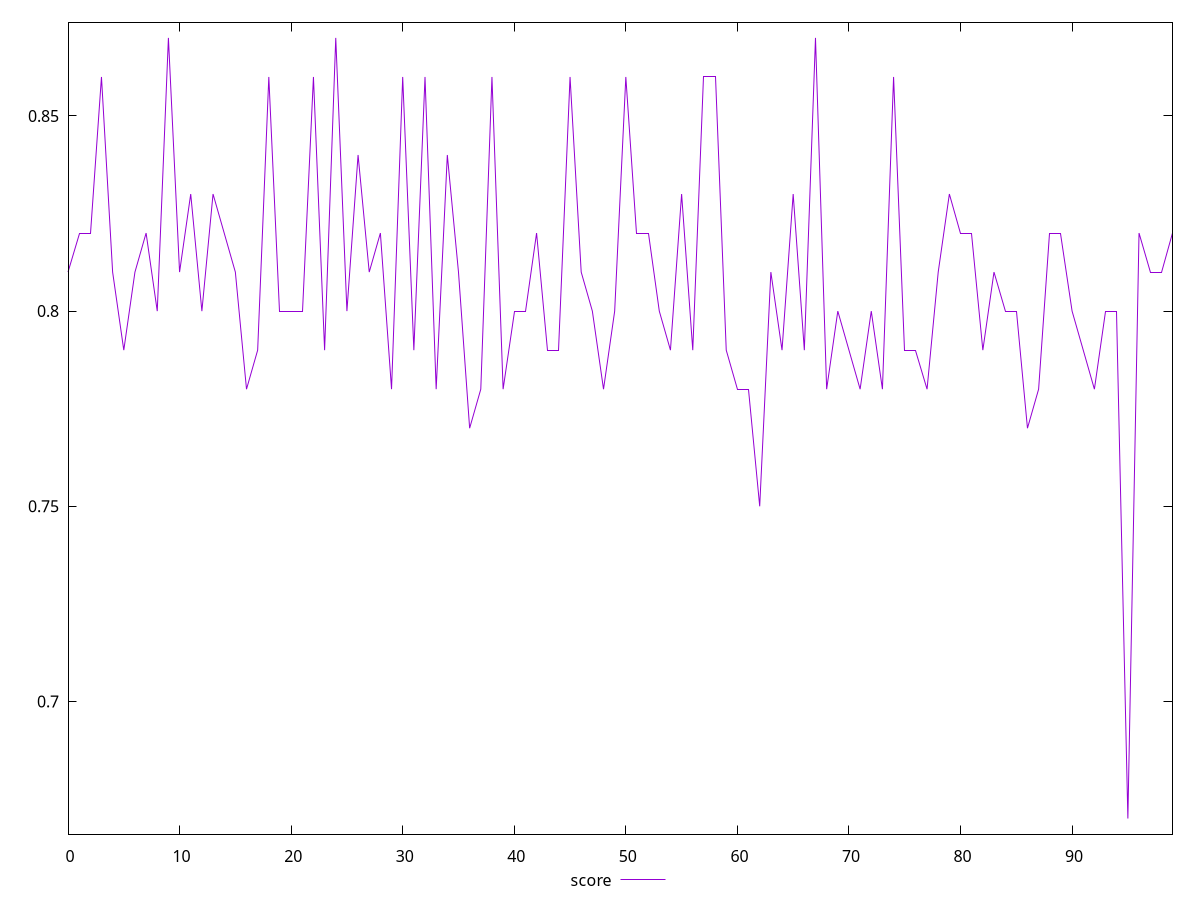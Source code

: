 reset

$score <<EOF
0 0.81
1 0.82
2 0.82
3 0.86
4 0.81
5 0.79
6 0.81
7 0.82
8 0.8
9 0.87
10 0.81
11 0.83
12 0.8
13 0.83
14 0.82
15 0.81
16 0.78
17 0.79
18 0.86
19 0.8
20 0.8
21 0.8
22 0.86
23 0.79
24 0.87
25 0.8
26 0.84
27 0.81
28 0.82
29 0.78
30 0.86
31 0.79
32 0.86
33 0.78
34 0.84
35 0.81
36 0.77
37 0.78
38 0.86
39 0.78
40 0.8
41 0.8
42 0.82
43 0.79
44 0.79
45 0.86
46 0.81
47 0.8
48 0.78
49 0.8
50 0.86
51 0.82
52 0.82
53 0.8
54 0.79
55 0.83
56 0.79
57 0.86
58 0.86
59 0.79
60 0.78
61 0.78
62 0.75
63 0.81
64 0.79
65 0.83
66 0.79
67 0.87
68 0.78
69 0.8
70 0.79
71 0.78
72 0.8
73 0.78
74 0.86
75 0.79
76 0.79
77 0.78
78 0.81
79 0.83
80 0.82
81 0.82
82 0.79
83 0.81
84 0.8
85 0.8
86 0.77
87 0.78
88 0.82
89 0.82
90 0.8
91 0.79
92 0.78
93 0.8
94 0.8
95 0.67
96 0.82
97 0.81
98 0.81
99 0.82
EOF

set key outside below
set xrange [0:99]
set yrange [0.666:0.874]
set trange [0.666:0.874]
set terminal svg size 640, 500 enhanced background rgb 'white'
set output "reports/report_00033_2021-03-01T14-23-16.841Z/total-blocking-time/samples/astro-cached/score/values.svg"

plot $score title "score" with line

reset
